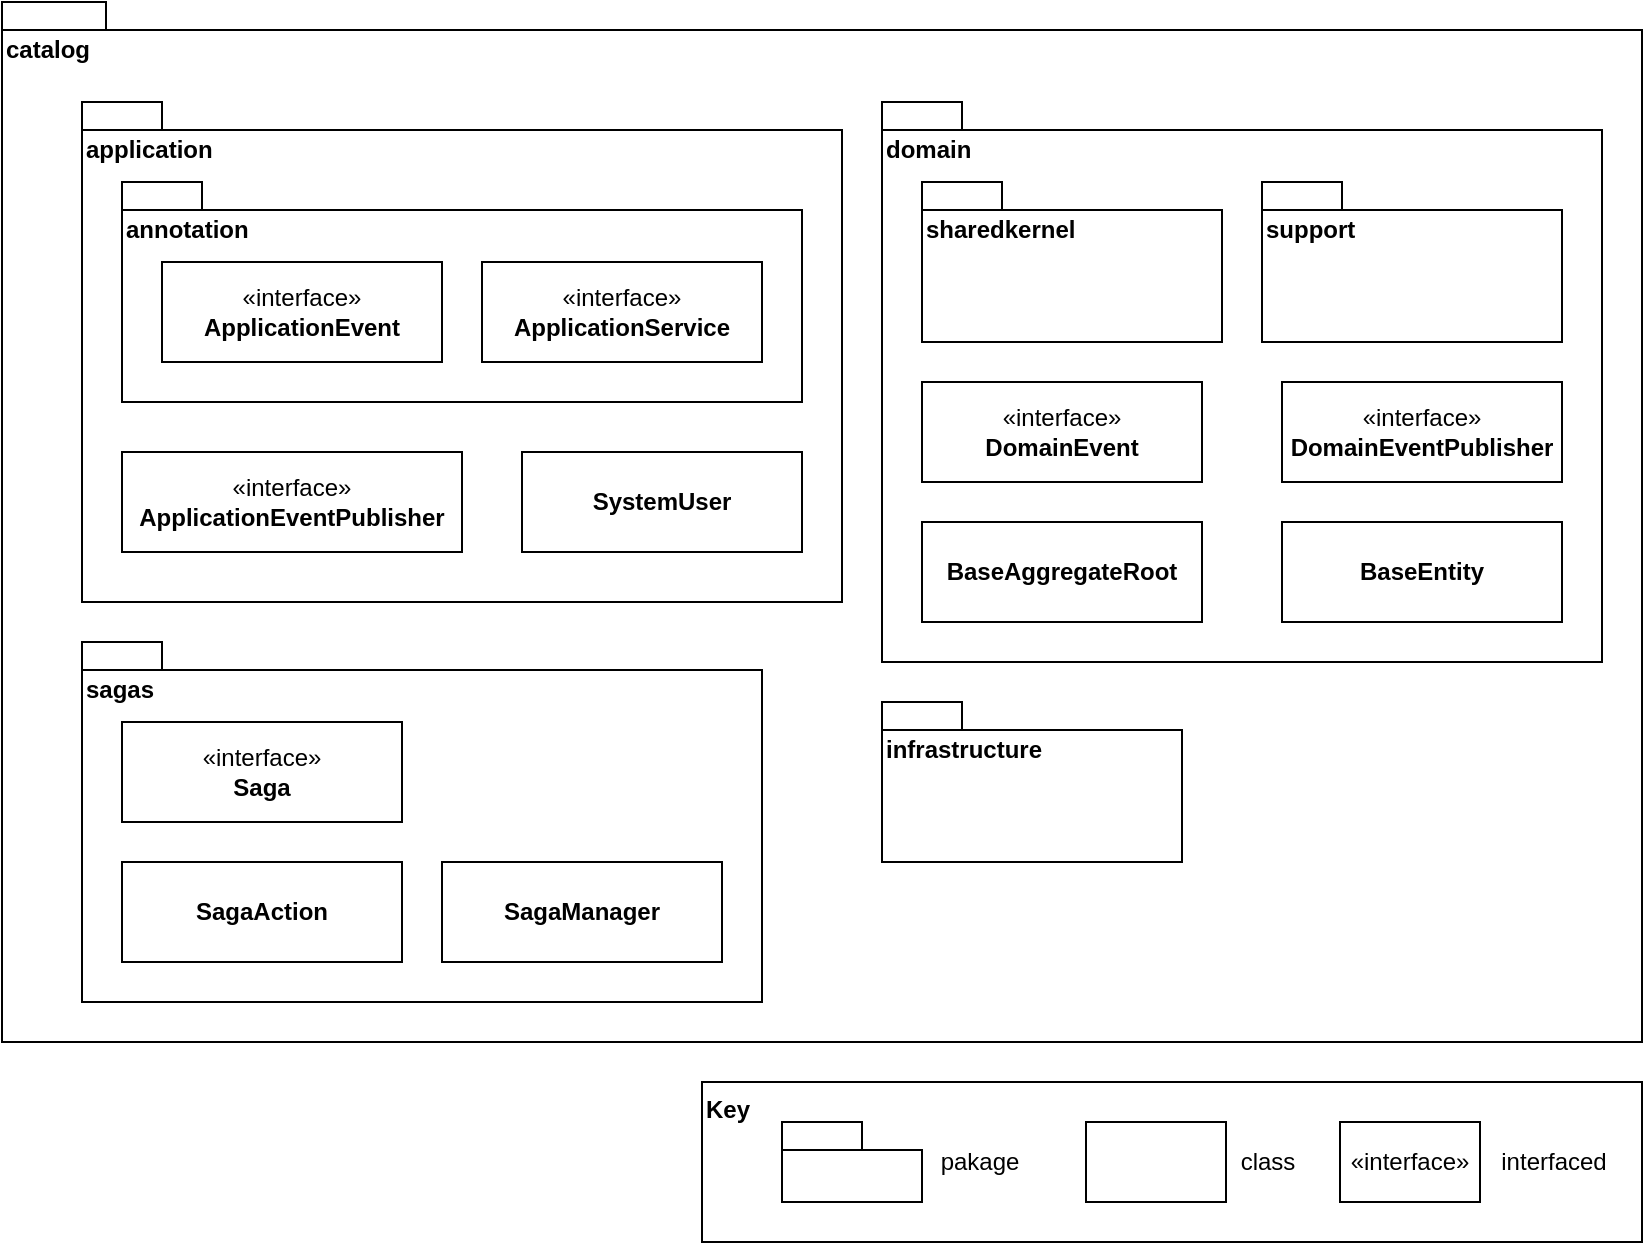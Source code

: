<mxfile version="21.5.0" type="github" pages="2">
  <diagram name="Q1" id="Gf5s2hJlNByI8KeHs30I">
    <mxGraphModel dx="1821" dy="1598" grid="1" gridSize="10" guides="1" tooltips="1" connect="1" arrows="1" fold="1" page="1" pageScale="1" pageWidth="827" pageHeight="1169" background="none" math="0" shadow="0">
      <root>
        <mxCell id="0" />
        <mxCell id="1" parent="0" />
        <mxCell id="T_zOg4GreK9VvVDKf6gY-1" value="catalog" style="shape=folder;fontStyle=1;spacingTop=10;tabWidth=40;tabHeight=14;tabPosition=left;html=1;whiteSpace=wrap;align=left;labelPosition=center;verticalLabelPosition=middle;verticalAlign=top;" parent="1" vertex="1">
          <mxGeometry x="7" y="40" width="820" height="520" as="geometry" />
        </mxCell>
        <mxCell id="T_zOg4GreK9VvVDKf6gY-9" value="" style="group" parent="1" vertex="1" connectable="0">
          <mxGeometry x="47" y="90" width="380" height="250" as="geometry" />
        </mxCell>
        <mxCell id="T_zOg4GreK9VvVDKf6gY-2" value="application" style="shape=folder;fontStyle=1;spacingTop=10;tabWidth=40;tabHeight=14;tabPosition=left;html=1;whiteSpace=wrap;align=left;verticalAlign=top;" parent="T_zOg4GreK9VvVDKf6gY-9" vertex="1">
          <mxGeometry width="380" height="250" as="geometry" />
        </mxCell>
        <mxCell id="T_zOg4GreK9VvVDKf6gY-3" value="annotation" style="shape=folder;fontStyle=1;spacingTop=10;tabWidth=40;tabHeight=14;tabPosition=left;html=1;whiteSpace=wrap;align=left;verticalAlign=top;" parent="T_zOg4GreK9VvVDKf6gY-9" vertex="1">
          <mxGeometry x="20" y="40" width="340" height="110" as="geometry" />
        </mxCell>
        <mxCell id="T_zOg4GreK9VvVDKf6gY-4" value="&lt;p style=&quot;margin:0px;margin-top:4px;text-align:center;&quot;&gt;&lt;br&gt;&lt;span style=&quot;-webkit-text-stroke: 0px rgba(0, 0, 0, 0);&quot;&gt;&lt;b class=&quot;fr-fix-d86f9b94&quot;&gt;SystemUser&lt;/b&gt;&lt;/span&gt;&lt;/p&gt;" style="verticalAlign=top;align=left;overflow=fill;fontSize=12;fontFamily=Helvetica;html=1;whiteSpace=wrap;" parent="T_zOg4GreK9VvVDKf6gY-9" vertex="1">
          <mxGeometry x="220" y="175" width="140" height="50" as="geometry" />
        </mxCell>
        <mxCell id="T_zOg4GreK9VvVDKf6gY-6" value="«interface»&lt;br&gt;&lt;b class=&quot;fr-fix-d86f9b94&quot;&gt;ApplicationEvent&lt;/b&gt;" style="html=1;whiteSpace=wrap;" parent="T_zOg4GreK9VvVDKf6gY-9" vertex="1">
          <mxGeometry x="40" y="80" width="140" height="50" as="geometry" />
        </mxCell>
        <mxCell id="T_zOg4GreK9VvVDKf6gY-7" value="«interface»&lt;br&gt;&lt;b class=&quot;fr-fix-d86f9b94&quot;&gt;ApplicationService&lt;/b&gt;" style="html=1;whiteSpace=wrap;" parent="T_zOg4GreK9VvVDKf6gY-9" vertex="1">
          <mxGeometry x="200" y="80" width="140" height="50" as="geometry" />
        </mxCell>
        <mxCell id="T_zOg4GreK9VvVDKf6gY-8" value="«interface»&lt;br&gt;&lt;b class=&quot;fr-fix-d86f9b94&quot;&gt;ApplicationEventPublisher&lt;/b&gt;" style="html=1;whiteSpace=wrap;" parent="T_zOg4GreK9VvVDKf6gY-9" vertex="1">
          <mxGeometry x="20" y="175" width="170" height="50" as="geometry" />
        </mxCell>
        <mxCell id="T_zOg4GreK9VvVDKf6gY-11" value="domain" style="shape=folder;fontStyle=1;spacingTop=10;tabWidth=40;tabHeight=14;tabPosition=left;html=1;whiteSpace=wrap;align=left;verticalAlign=top;" parent="1" vertex="1">
          <mxGeometry x="447" y="90" width="360" height="280" as="geometry" />
        </mxCell>
        <mxCell id="T_zOg4GreK9VvVDKf6gY-12" value="sharedkernel" style="shape=folder;fontStyle=1;spacingTop=10;tabWidth=40;tabHeight=14;tabPosition=left;html=1;whiteSpace=wrap;align=left;verticalAlign=top;" parent="1" vertex="1">
          <mxGeometry x="467" y="130" width="150" height="80" as="geometry" />
        </mxCell>
        <mxCell id="T_zOg4GreK9VvVDKf6gY-13" value="&lt;p style=&quot;margin:0px;margin-top:4px;text-align:center;&quot;&gt;&lt;br&gt;&lt;span style=&quot;-webkit-text-stroke: 0px rgba(0, 0, 0, 0);&quot;&gt;&lt;b class=&quot;fr-fix-d86f9b94&quot;&gt;BaseEntity&lt;/b&gt;&lt;/span&gt;&lt;/p&gt;" style="verticalAlign=top;align=left;overflow=fill;fontSize=12;fontFamily=Helvetica;html=1;whiteSpace=wrap;" parent="1" vertex="1">
          <mxGeometry x="647" y="300" width="140" height="50" as="geometry" />
        </mxCell>
        <mxCell id="T_zOg4GreK9VvVDKf6gY-16" value="«interface»&lt;br&gt;&lt;b class=&quot;fr-fix-d86f9b94&quot;&gt;DomainEvent&lt;/b&gt;" style="html=1;whiteSpace=wrap;" parent="1" vertex="1">
          <mxGeometry x="467" y="230" width="140" height="50" as="geometry" />
        </mxCell>
        <mxCell id="T_zOg4GreK9VvVDKf6gY-17" value="support" style="shape=folder;fontStyle=1;spacingTop=10;tabWidth=40;tabHeight=14;tabPosition=left;html=1;whiteSpace=wrap;align=left;verticalAlign=top;" parent="1" vertex="1">
          <mxGeometry x="637" y="130" width="150" height="80" as="geometry" />
        </mxCell>
        <mxCell id="T_zOg4GreK9VvVDKf6gY-18" value="«interface»&lt;br&gt;&lt;b class=&quot;fr-fix-d86f9b94&quot;&gt;DomainEventPublisher&lt;/b&gt;" style="html=1;whiteSpace=wrap;" parent="1" vertex="1">
          <mxGeometry x="647" y="230" width="140" height="50" as="geometry" />
        </mxCell>
        <mxCell id="T_zOg4GreK9VvVDKf6gY-19" value="&lt;p style=&quot;margin:0px;margin-top:4px;text-align:center;&quot;&gt;&lt;br&gt;&lt;span style=&quot;-webkit-text-stroke: 0px rgba(0, 0, 0, 0);&quot;&gt;&lt;b class=&quot;fr-fix-d86f9b94&quot;&gt;BaseAggregateRoot&lt;/b&gt;&lt;/span&gt;&lt;/p&gt;" style="verticalAlign=top;align=left;overflow=fill;fontSize=12;fontFamily=Helvetica;html=1;whiteSpace=wrap;" parent="1" vertex="1">
          <mxGeometry x="467" y="300" width="140" height="50" as="geometry" />
        </mxCell>
        <mxCell id="T_zOg4GreK9VvVDKf6gY-25" value="infrastructure" style="shape=folder;fontStyle=1;spacingTop=10;tabWidth=40;tabHeight=14;tabPosition=left;html=1;whiteSpace=wrap;align=left;verticalAlign=top;" parent="1" vertex="1">
          <mxGeometry x="447" y="390" width="150" height="80" as="geometry" />
        </mxCell>
        <mxCell id="T_zOg4GreK9VvVDKf6gY-26" value="" style="group" parent="1" vertex="1" connectable="0">
          <mxGeometry x="47" y="360" width="340" height="180" as="geometry" />
        </mxCell>
        <mxCell id="T_zOg4GreK9VvVDKf6gY-20" value="sagas" style="shape=folder;fontStyle=1;spacingTop=10;tabWidth=40;tabHeight=14;tabPosition=left;html=1;whiteSpace=wrap;align=left;verticalAlign=top;" parent="T_zOg4GreK9VvVDKf6gY-26" vertex="1">
          <mxGeometry width="340" height="180" as="geometry" />
        </mxCell>
        <mxCell id="T_zOg4GreK9VvVDKf6gY-21" value="«interface»&lt;br&gt;&lt;b class=&quot;fr-fix-d86f9b94&quot;&gt;Saga&lt;/b&gt;" style="html=1;whiteSpace=wrap;" parent="T_zOg4GreK9VvVDKf6gY-26" vertex="1">
          <mxGeometry x="20" y="40" width="140" height="50" as="geometry" />
        </mxCell>
        <mxCell id="T_zOg4GreK9VvVDKf6gY-22" value="&lt;p style=&quot;margin:0px;margin-top:4px;text-align:center;&quot;&gt;&lt;br&gt;&lt;span style=&quot;-webkit-text-stroke: 0px rgba(0, 0, 0, 0);&quot;&gt;&lt;b class=&quot;fr-fix-d86f9b94&quot;&gt;SagaAction&lt;/b&gt;&lt;/span&gt;&lt;/p&gt;" style="verticalAlign=top;align=left;overflow=fill;fontSize=12;fontFamily=Helvetica;html=1;whiteSpace=wrap;" parent="T_zOg4GreK9VvVDKf6gY-26" vertex="1">
          <mxGeometry x="20" y="110" width="140" height="50" as="geometry" />
        </mxCell>
        <mxCell id="T_zOg4GreK9VvVDKf6gY-24" value="&lt;p style=&quot;margin:0px;margin-top:4px;text-align:center;&quot;&gt;&lt;br&gt;&lt;span style=&quot;-webkit-text-stroke: 0px rgba(0, 0, 0, 0);&quot;&gt;&lt;b class=&quot;fr-fix-d86f9b94&quot;&gt;SagaManager&lt;/b&gt;&lt;/span&gt;&lt;/p&gt;" style="verticalAlign=top;align=left;overflow=fill;fontSize=12;fontFamily=Helvetica;html=1;whiteSpace=wrap;" parent="T_zOg4GreK9VvVDKf6gY-26" vertex="1">
          <mxGeometry x="180" y="110" width="140" height="50" as="geometry" />
        </mxCell>
        <mxCell id="pPhu2z7JUZHZd9RGnSrk-12" value="" style="group" parent="1" vertex="1" connectable="0">
          <mxGeometry x="357" y="580" width="470" height="80" as="geometry" />
        </mxCell>
        <mxCell id="pPhu2z7JUZHZd9RGnSrk-1" value="Key" style="html=1;whiteSpace=wrap;align=left;verticalAlign=top;fontStyle=1" parent="pPhu2z7JUZHZd9RGnSrk-12" vertex="1">
          <mxGeometry width="470" height="80" as="geometry" />
        </mxCell>
        <mxCell id="pPhu2z7JUZHZd9RGnSrk-2" value="" style="shape=folder;fontStyle=1;spacingTop=10;tabWidth=40;tabHeight=14;tabPosition=left;html=1;whiteSpace=wrap;" parent="pPhu2z7JUZHZd9RGnSrk-12" vertex="1">
          <mxGeometry x="40" y="20" width="70" height="40" as="geometry" />
        </mxCell>
        <mxCell id="pPhu2z7JUZHZd9RGnSrk-6" value="«interface»&lt;br&gt;" style="html=1;whiteSpace=wrap;" parent="pPhu2z7JUZHZd9RGnSrk-12" vertex="1">
          <mxGeometry x="319" y="20" width="70" height="40" as="geometry" />
        </mxCell>
        <mxCell id="pPhu2z7JUZHZd9RGnSrk-8" value="&lt;p style=&quot;margin:0px;margin-top:4px;text-align:center;&quot;&gt;&lt;br&gt;&lt;br&gt;&lt;/p&gt;" style="verticalAlign=top;align=left;overflow=fill;fontSize=12;fontFamily=Helvetica;html=1;whiteSpace=wrap;" parent="pPhu2z7JUZHZd9RGnSrk-12" vertex="1">
          <mxGeometry x="192" y="20" width="70" height="40" as="geometry" />
        </mxCell>
        <mxCell id="pPhu2z7JUZHZd9RGnSrk-9" value="pakage" style="text;html=1;strokeColor=none;fillColor=none;align=center;verticalAlign=middle;whiteSpace=wrap;rounded=0;" parent="pPhu2z7JUZHZd9RGnSrk-12" vertex="1">
          <mxGeometry x="109" y="25" width="60" height="30" as="geometry" />
        </mxCell>
        <mxCell id="pPhu2z7JUZHZd9RGnSrk-10" value="class" style="text;html=1;strokeColor=none;fillColor=none;align=center;verticalAlign=middle;whiteSpace=wrap;rounded=0;" parent="pPhu2z7JUZHZd9RGnSrk-12" vertex="1">
          <mxGeometry x="253" y="25" width="60" height="30" as="geometry" />
        </mxCell>
        <mxCell id="pPhu2z7JUZHZd9RGnSrk-11" value="interfaced" style="text;html=1;strokeColor=none;fillColor=none;align=center;verticalAlign=middle;whiteSpace=wrap;rounded=0;" parent="pPhu2z7JUZHZd9RGnSrk-12" vertex="1">
          <mxGeometry x="396" y="25" width="60" height="30" as="geometry" />
        </mxCell>
      </root>
    </mxGraphModel>
  </diagram>
  <diagram id="u-rTXtAzK_3MrVHv9lGp" name="Q3">
    <mxGraphModel dx="2375" dy="2527" grid="1" gridSize="10" guides="1" tooltips="1" connect="1" arrows="1" fold="1" page="1" pageScale="1" pageWidth="827" pageHeight="1169" math="0" shadow="0">
      <root>
        <mxCell id="0" />
        <mxCell id="1" parent="0" />
        <mxCell id="tfYPWTi0nwfzSkdZXVk5-1" value="&lt;p style=&quot;margin:0px;margin-top:4px;text-align:center;&quot;&gt;&lt;br&gt;&lt;span style=&quot;-webkit-text-stroke: 0px rgba(0, 0, 0, 0);&quot;&gt;&lt;b class=&quot;fr-fix-d86f9b94&quot;&gt;FixedSizeQueue&lt;/b&gt;&lt;/span&gt;&lt;/p&gt;" style="verticalAlign=top;align=left;overflow=fill;fontSize=12;fontFamily=Helvetica;html=1;whiteSpace=wrap;" parent="1" vertex="1">
          <mxGeometry x="-150" y="380" width="140" height="60" as="geometry" />
        </mxCell>
        <mxCell id="tfYPWTi0nwfzSkdZXVk5-2" value="&lt;p style=&quot;margin:0px;margin-top:4px;text-align:center;&quot;&gt;&lt;br&gt;&lt;span style=&quot;-webkit-text-stroke: 0px rgba(0, 0, 0, 0);&quot;&gt;&lt;b class=&quot;fr-fix-d86f9b94&quot;&gt;framework&lt;/b&gt;&lt;/span&gt;&lt;/p&gt;" style="verticalAlign=top;align=left;overflow=fill;fontSize=12;fontFamily=Helvetica;html=1;whiteSpace=wrap;" parent="1" vertex="1">
          <mxGeometry x="490" y="500" width="140" height="60" as="geometry" />
        </mxCell>
        <mxCell id="tfYPWTi0nwfzSkdZXVk5-3" value="&lt;p style=&quot;margin:0px;margin-top:4px;text-align:center;&quot;&gt;&lt;br&gt;&lt;span style=&quot;-webkit-text-stroke: 0px rgba(0, 0, 0, 0);&quot;&gt;&lt;b class=&quot;fr-fix-d86f9b94&quot;&gt;mediabuf&lt;/b&gt;&lt;/span&gt;&lt;/p&gt;" style="verticalAlign=top;align=left;overflow=fill;fontSize=12;fontFamily=Helvetica;html=1;whiteSpace=wrap;" parent="1" vertex="1">
          <mxGeometry x="-470" y="380" width="140" height="60" as="geometry" />
        </mxCell>
        <mxCell id="tfYPWTi0nwfzSkdZXVk5-4" value="&lt;p style=&quot;margin:0px;margin-top:4px;text-align:center;&quot;&gt;&lt;br&gt;&lt;span style=&quot;-webkit-text-stroke: 0px rgba(0, 0, 0, 0);&quot;&gt;&lt;b class=&quot;fr-fix-d86f9b94&quot;&gt;Resource&lt;/b&gt;&lt;/span&gt;&lt;/p&gt;" style="verticalAlign=top;align=left;overflow=fill;fontSize=12;fontFamily=Helvetica;html=1;whiteSpace=wrap;" parent="1" vertex="1">
          <mxGeometry x="650" y="500" width="140" height="60" as="geometry" />
        </mxCell>
        <mxCell id="tfYPWTi0nwfzSkdZXVk5-5" value="&lt;p style=&quot;margin:0px;margin-top:4px;text-align:center;&quot;&gt;&lt;br&gt;&lt;span style=&quot;-webkit-text-stroke: 0px rgba(0, 0, 0, 0);&quot;&gt;&lt;b class=&quot;fr-fix-d86f9b94&quot;&gt;AecKsBinder&lt;/b&gt;&lt;/span&gt;&lt;/p&gt;" style="verticalAlign=top;align=left;overflow=fill;fontSize=12;fontFamily=Helvetica;html=1;whiteSpace=wrap;" parent="1" vertex="1">
          <mxGeometry x="-630" y="380" width="140" height="60" as="geometry" />
        </mxCell>
        <mxCell id="tfYPWTi0nwfzSkdZXVk5-6" value="&lt;p style=&quot;margin:0px;margin-top:4px;text-align:center;&quot;&gt;&lt;br&gt;&lt;span style=&quot;-webkit-text-stroke: 0px rgba(0, 0, 0, 0);&quot;&gt;&lt;b class=&quot;fr-fix-d86f9b94&quot;&gt;Camera&lt;/b&gt;&lt;/span&gt;&lt;/p&gt;" style="verticalAlign=top;align=left;overflow=fill;fontSize=12;fontFamily=Helvetica;html=1;whiteSpace=wrap;" parent="1" vertex="1">
          <mxGeometry x="330" y="500" width="140" height="60" as="geometry" />
        </mxCell>
        <mxCell id="tfYPWTi0nwfzSkdZXVk5-7" value="&lt;p style=&quot;margin:0px;margin-top:4px;text-align:center;&quot;&gt;&lt;br&gt;&lt;span style=&quot;-webkit-text-stroke: 0px rgba(0, 0, 0, 0);&quot;&gt;&lt;b class=&quot;fr-fix-d86f9b94&quot;&gt;DisplayImage&lt;/b&gt;&lt;/span&gt;&lt;/p&gt;" style="verticalAlign=top;align=left;overflow=fill;fontSize=12;fontFamily=Helvetica;html=1;whiteSpace=wrap;" parent="1" vertex="1">
          <mxGeometry x="170" y="500" width="140" height="60" as="geometry" />
        </mxCell>
        <mxCell id="tfYPWTi0nwfzSkdZXVk5-8" value="&lt;p style=&quot;margin:0px;margin-top:4px;text-align:center;&quot;&gt;&lt;br&gt;&lt;span style=&quot;-webkit-text-stroke: 0px rgba(0, 0, 0, 0);&quot;&gt;&lt;b class=&quot;fr-fix-d86f9b94&quot;&gt;LgVideoChatDemo&lt;/b&gt;&lt;/span&gt;&lt;/p&gt;" style="verticalAlign=top;align=left;overflow=fill;fontSize=12;fontFamily=Helvetica;html=1;whiteSpace=wrap;" parent="1" vertex="1">
          <mxGeometry x="120" y="-120" width="140" height="60" as="geometry" />
        </mxCell>
        <mxCell id="tfYPWTi0nwfzSkdZXVk5-9" value="&lt;p style=&quot;margin:0px;margin-top:4px;text-align:center;&quot;&gt;&lt;br&gt;&lt;span style=&quot;-webkit-text-stroke: 0px rgba(0, 0, 0, 0);&quot;&gt;&lt;b class=&quot;fr-fix-d86f9b94&quot;&gt;litevad&lt;/b&gt;&lt;/span&gt;&lt;/p&gt;" style="verticalAlign=top;align=left;overflow=fill;fontSize=12;fontFamily=Helvetica;html=1;whiteSpace=wrap;" parent="1" vertex="1">
          <mxGeometry x="-150" y="500" width="140" height="60" as="geometry" />
        </mxCell>
        <mxCell id="tfYPWTi0nwfzSkdZXVk5-10" value="&lt;p style=&quot;margin:0px;margin-top:4px;text-align:center;&quot;&gt;&lt;br&gt;&lt;span style=&quot;-webkit-text-stroke: 0px rgba(0, 0, 0, 0);&quot;&gt;&lt;b class=&quot;fr-fix-d86f9b94&quot;&gt;TcpSendRecv&lt;/b&gt;&lt;/span&gt;&lt;/p&gt;" style="verticalAlign=top;align=left;overflow=fill;fontSize=12;fontFamily=Helvetica;html=1;whiteSpace=wrap;" parent="1" vertex="1">
          <mxGeometry x="10" y="500" width="140" height="60" as="geometry" />
        </mxCell>
        <mxCell id="tfYPWTi0nwfzSkdZXVk5-11" value="&lt;p style=&quot;margin:0px;margin-top:4px;text-align:center;&quot;&gt;&lt;br&gt;&lt;span style=&quot;-webkit-text-stroke: 0px rgba(0, 0, 0, 0);&quot;&gt;&lt;b class=&quot;fr-fix-d86f9b94&quot;&gt;VideoClient&lt;/b&gt;&lt;/span&gt;&lt;/p&gt;" style="verticalAlign=top;align=left;overflow=fill;fontSize=12;fontFamily=Helvetica;html=1;whiteSpace=wrap;" parent="1" vertex="1">
          <mxGeometry x="-20" y="50" width="140" height="60" as="geometry" />
        </mxCell>
        <mxCell id="tfYPWTi0nwfzSkdZXVk5-12" value="&lt;p style=&quot;margin:0px;margin-top:4px;text-align:center;&quot;&gt;&lt;br&gt;&lt;span style=&quot;-webkit-text-stroke: 0px rgba(0, 0, 0, 0);&quot;&gt;&lt;b class=&quot;fr-fix-d86f9b94&quot;&gt;VideoServer&lt;/b&gt;&lt;/span&gt;&lt;/p&gt;" style="verticalAlign=top;align=left;overflow=fill;fontSize=12;fontFamily=Helvetica;html=1;whiteSpace=wrap;" parent="1" vertex="1">
          <mxGeometry x="260" y="50" width="140" height="60" as="geometry" />
        </mxCell>
        <mxCell id="tfYPWTi0nwfzSkdZXVk5-13" value="&lt;p style=&quot;margin:0px;margin-top:4px;text-align:center;&quot;&gt;&lt;br&gt;&lt;span style=&quot;-webkit-text-stroke: 0px rgba(0, 0, 0, 0);&quot;&gt;&lt;b class=&quot;fr-fix-d86f9b94&quot;&gt;VoipNetwork&lt;/b&gt;&lt;/span&gt;&lt;/p&gt;" style="verticalAlign=top;align=left;overflow=fill;fontSize=12;fontFamily=Helvetica;html=1;whiteSpace=wrap;" parent="1" vertex="1">
          <mxGeometry x="-150" y="260" width="140" height="60" as="geometry" />
        </mxCell>
        <mxCell id="tfYPWTi0nwfzSkdZXVk5-14" value="&lt;p style=&quot;margin:0px;margin-top:4px;text-align:center;&quot;&gt;&lt;br&gt;&lt;span style=&quot;-webkit-text-stroke: 0px rgba(0, 0, 0, 0);&quot;&gt;&lt;b class=&quot;fr-fix-d86f9b94&quot;&gt;VoipVoice&lt;/b&gt;&lt;/span&gt;&lt;/p&gt;" style="verticalAlign=top;align=left;overflow=fill;fontSize=12;fontFamily=Helvetica;html=1;whiteSpace=wrap;" parent="1" vertex="1">
          <mxGeometry x="-290" y="150" width="140" height="60" as="geometry" />
        </mxCell>
        <mxCell id="tfYPWTi0nwfzSkdZXVk5-15" value="&lt;p style=&quot;margin:0px;margin-top:4px;text-align:center;&quot;&gt;&lt;br&gt;&lt;span style=&quot;-webkit-text-stroke: 0px rgba(0, 0, 0, 0);&quot;&gt;&lt;b class=&quot;fr-fix-d86f9b94&quot;&gt;WaveWriter&lt;/b&gt;&lt;/span&gt;&lt;/p&gt;" style="verticalAlign=top;align=left;overflow=fill;fontSize=12;fontFamily=Helvetica;html=1;whiteSpace=wrap;" parent="1" vertex="1">
          <mxGeometry x="-310" y="380" width="140" height="60" as="geometry" />
        </mxCell>
        <mxCell id="tfYPWTi0nwfzSkdZXVk5-16" value="Use" style="endArrow=open;endSize=12;dashed=1;html=1;rounded=0;jumpStyle=arc;jumpSize=13;shadow=0;bendable=1;strokeWidth=1;edgeStyle=orthogonalEdgeStyle;" parent="1" source="tfYPWTi0nwfzSkdZXVk5-11" target="tfYPWTi0nwfzSkdZXVk5-10" edge="1">
          <mxGeometry width="160" relative="1" as="geometry">
            <mxPoint x="70" y="370" as="sourcePoint" />
            <mxPoint x="230" y="370" as="targetPoint" />
            <Array as="points">
              <mxPoint x="50" y="400" />
              <mxPoint x="50" y="400" />
            </Array>
          </mxGeometry>
        </mxCell>
        <mxCell id="2nvdQKEdai7sQ12tA3LI-2" value="Use" style="endArrow=open;endSize=12;dashed=1;html=1;rounded=0;jumpStyle=arc;jumpSize=13;shadow=0;bendable=1;strokeWidth=1;exitX=1;exitY=0.5;exitDx=0;exitDy=0;edgeStyle=orthogonalEdgeStyle;" edge="1" parent="1" source="tfYPWTi0nwfzSkdZXVk5-8" target="tfYPWTi0nwfzSkdZXVk5-2">
          <mxGeometry width="160" relative="1" as="geometry">
            <mxPoint x="370" y="-10" as="sourcePoint" />
            <mxPoint x="530" y="-10" as="targetPoint" />
          </mxGeometry>
        </mxCell>
        <mxCell id="2nvdQKEdai7sQ12tA3LI-4" value="Use" style="endArrow=open;endSize=12;dashed=1;html=1;rounded=0;jumpStyle=arc;jumpSize=13;shadow=0;bendable=1;strokeWidth=1;edgeStyle=orthogonalEdgeStyle;" edge="1" parent="1" source="tfYPWTi0nwfzSkdZXVk5-8" target="tfYPWTi0nwfzSkdZXVk5-14">
          <mxGeometry width="160" relative="1" as="geometry">
            <mxPoint x="471.077" y="-100" as="sourcePoint" />
            <mxPoint x="688.923" y="490.0" as="targetPoint" />
          </mxGeometry>
        </mxCell>
        <mxCell id="2nvdQKEdai7sQ12tA3LI-5" value="Use" style="endArrow=open;endSize=12;dashed=1;html=1;rounded=0;jumpStyle=arc;jumpSize=13;shadow=0;bendable=1;strokeWidth=1;edgeStyle=orthogonalEdgeStyle;exitX=0.846;exitY=1.047;exitDx=0;exitDy=0;exitPerimeter=0;" edge="1" parent="1" source="tfYPWTi0nwfzSkdZXVk5-8" target="tfYPWTi0nwfzSkdZXVk5-12">
          <mxGeometry width="160" relative="1" as="geometry">
            <mxPoint x="417" y="-40" as="sourcePoint" />
            <mxPoint x="577" y="-40" as="targetPoint" />
            <Array as="points">
              <mxPoint x="238" y="10" />
              <mxPoint x="330" y="10" />
            </Array>
          </mxGeometry>
        </mxCell>
        <mxCell id="2nvdQKEdai7sQ12tA3LI-6" value="Use" style="endArrow=open;endSize=12;dashed=1;html=1;rounded=0;jumpStyle=arc;jumpSize=13;shadow=0;bendable=1;strokeWidth=1;exitX=1;exitY=0.75;exitDx=0;exitDy=0;entryX=0.75;entryY=0;entryDx=0;entryDy=0;edgeStyle=orthogonalEdgeStyle;" edge="1" parent="1" source="tfYPWTi0nwfzSkdZXVk5-8" target="tfYPWTi0nwfzSkdZXVk5-6">
          <mxGeometry width="160" relative="1" as="geometry">
            <mxPoint x="240" y="-170" as="sourcePoint" />
            <mxPoint x="400" y="-170" as="targetPoint" />
          </mxGeometry>
        </mxCell>
        <mxCell id="2nvdQKEdai7sQ12tA3LI-7" value="Use" style="endArrow=open;endSize=12;dashed=1;html=1;rounded=0;jumpStyle=arc;jumpSize=13;shadow=0;bendable=1;strokeWidth=1;edgeStyle=orthogonalEdgeStyle;exitX=0.698;exitY=1.008;exitDx=0;exitDy=0;exitPerimeter=0;" edge="1" parent="1" source="tfYPWTi0nwfzSkdZXVk5-8" target="tfYPWTi0nwfzSkdZXVk5-7">
          <mxGeometry width="160" relative="1" as="geometry">
            <mxPoint x="390" y="-70" as="sourcePoint" />
            <mxPoint x="550" y="-70" as="targetPoint" />
            <Array as="points">
              <mxPoint x="218" y="220" />
              <mxPoint x="240" y="220" />
            </Array>
          </mxGeometry>
        </mxCell>
        <mxCell id="2nvdQKEdai7sQ12tA3LI-8" value="Use" style="endArrow=open;endSize=12;dashed=1;html=1;rounded=0;jumpStyle=arc;jumpSize=13;shadow=0;bendable=1;strokeWidth=1;edgeStyle=orthogonalEdgeStyle;exitX=0.161;exitY=1.098;exitDx=0;exitDy=0;exitPerimeter=0;entryX=0.5;entryY=0;entryDx=0;entryDy=0;" edge="1" parent="1" source="tfYPWTi0nwfzSkdZXVk5-8" target="tfYPWTi0nwfzSkdZXVk5-11">
          <mxGeometry width="160" relative="1" as="geometry">
            <mxPoint x="370" y="-70" as="sourcePoint" />
            <mxPoint x="530" y="-70" as="targetPoint" />
            <Array as="points">
              <mxPoint x="143" y="10" />
              <mxPoint x="50" y="10" />
            </Array>
          </mxGeometry>
        </mxCell>
        <mxCell id="2nvdQKEdai7sQ12tA3LI-9" value="Use" style="endArrow=open;endSize=12;dashed=1;html=1;rounded=0;jumpStyle=arc;jumpSize=13;shadow=0;bendable=1;strokeWidth=1;edgeStyle=orthogonalEdgeStyle;" edge="1" parent="1" source="tfYPWTi0nwfzSkdZXVk5-8" target="tfYPWTi0nwfzSkdZXVk5-9">
          <mxGeometry width="160" relative="1" as="geometry">
            <mxPoint x="350" y="-70" as="sourcePoint" />
            <mxPoint x="510" y="-70" as="targetPoint" />
            <Array as="points">
              <mxPoint x="170" y="470" />
              <mxPoint x="-80" y="470" />
            </Array>
          </mxGeometry>
        </mxCell>
        <mxCell id="2nvdQKEdai7sQ12tA3LI-10" value="Use" style="endArrow=open;endSize=12;dashed=1;html=1;rounded=0;jumpStyle=arc;jumpSize=13;shadow=0;bendable=1;strokeWidth=1;edgeStyle=orthogonalEdgeStyle;entryX=0.75;entryY=0;entryDx=0;entryDy=0;" edge="1" parent="1" source="tfYPWTi0nwfzSkdZXVk5-11" target="tfYPWTi0nwfzSkdZXVk5-14">
          <mxGeometry width="160" relative="1" as="geometry">
            <mxPoint x="-380" y="520" as="sourcePoint" />
            <mxPoint x="-220" y="520" as="targetPoint" />
          </mxGeometry>
        </mxCell>
        <mxCell id="2nvdQKEdai7sQ12tA3LI-11" value="Use" style="endArrow=open;endSize=12;dashed=1;html=1;rounded=0;exitX=0.25;exitY=0;exitDx=0;exitDy=0;jumpStyle=arc;jumpSize=13;shadow=0;bendable=1;strokeWidth=1;edgeStyle=orthogonalEdgeStyle;entryX=0;entryY=1;entryDx=0;entryDy=0;elbow=vertical;fontColor=#FF0000;strokeColor=#FF0000;" edge="1" parent="1" source="tfYPWTi0nwfzSkdZXVk5-11" target="tfYPWTi0nwfzSkdZXVk5-8">
          <mxGeometry width="160" relative="1" as="geometry">
            <mxPoint x="380" y="-40" as="sourcePoint" />
            <mxPoint x="540" y="-40" as="targetPoint" />
            <Array as="points">
              <mxPoint x="15" y="-20" />
              <mxPoint x="120" y="-20" />
            </Array>
          </mxGeometry>
        </mxCell>
        <mxCell id="2nvdQKEdai7sQ12tA3LI-12" value="Use" style="endArrow=open;endSize=12;dashed=1;html=1;rounded=0;jumpStyle=arc;jumpSize=13;shadow=0;bendable=1;strokeWidth=1;edgeStyle=orthogonalEdgeStyle;entryX=0.25;entryY=0;entryDx=0;entryDy=0;exitX=0.75;exitY=1;exitDx=0;exitDy=0;" edge="1" parent="1" source="tfYPWTi0nwfzSkdZXVk5-11" target="tfYPWTi0nwfzSkdZXVk5-6">
          <mxGeometry width="160" relative="1" as="geometry">
            <mxPoint x="-40" y="365" as="sourcePoint" />
            <mxPoint x="120" y="365" as="targetPoint" />
          </mxGeometry>
        </mxCell>
        <mxCell id="2nvdQKEdai7sQ12tA3LI-13" value="Use" style="endArrow=open;endSize=12;dashed=1;html=1;rounded=0;jumpStyle=arc;jumpSize=13;shadow=0;bendable=1;strokeWidth=1;edgeStyle=orthogonalEdgeStyle;" edge="1" parent="1" source="tfYPWTi0nwfzSkdZXVk5-11" target="tfYPWTi0nwfzSkdZXVk5-7">
          <mxGeometry width="160" relative="1" as="geometry">
            <mxPoint x="290" y="510" as="sourcePoint" />
            <mxPoint x="450" y="510" as="targetPoint" />
            <Array as="points">
              <mxPoint x="200" y="80" />
            </Array>
          </mxGeometry>
        </mxCell>
        <mxCell id="2nvdQKEdai7sQ12tA3LI-14" value="Use" style="endArrow=open;endSize=12;dashed=1;html=1;rounded=0;jumpStyle=arc;jumpSize=13;shadow=0;bendable=1;strokeWidth=1;edgeStyle=orthogonalEdgeStyle;exitX=0.126;exitY=0.991;exitDx=0;exitDy=0;exitPerimeter=0;entryX=1;entryY=0;entryDx=0;entryDy=0;" edge="1" parent="1" source="tfYPWTi0nwfzSkdZXVk5-12" target="tfYPWTi0nwfzSkdZXVk5-14">
          <mxGeometry width="160" relative="1" as="geometry">
            <mxPoint x="380" y="70" as="sourcePoint" />
            <mxPoint x="540" y="70" as="targetPoint" />
          </mxGeometry>
        </mxCell>
        <mxCell id="2nvdQKEdai7sQ12tA3LI-15" value="Use" style="endArrow=open;endSize=12;dashed=1;html=1;rounded=0;exitX=0.75;exitY=0;exitDx=0;exitDy=0;jumpStyle=arc;jumpSize=13;shadow=0;bendable=1;strokeWidth=1;edgeStyle=orthogonalEdgeStyle;entryX=1;entryY=1;entryDx=0;entryDy=0;fontColor=#FF0000;strokeColor=#FF0000;" edge="1" parent="1" source="tfYPWTi0nwfzSkdZXVk5-12" target="tfYPWTi0nwfzSkdZXVk5-8">
          <mxGeometry width="160" relative="1" as="geometry">
            <mxPoint x="400" y="30" as="sourcePoint" />
            <mxPoint x="560" y="30" as="targetPoint" />
            <Array as="points">
              <mxPoint x="365" y="-20" />
              <mxPoint x="260" y="-20" />
            </Array>
          </mxGeometry>
        </mxCell>
        <mxCell id="2nvdQKEdai7sQ12tA3LI-16" value="Use" style="endArrow=open;endSize=12;dashed=1;html=1;rounded=0;jumpStyle=arc;jumpSize=13;shadow=0;bendable=1;strokeWidth=1;edgeStyle=orthogonalEdgeStyle;exitX=0.318;exitY=1.029;exitDx=0;exitDy=0;exitPerimeter=0;" edge="1" parent="1" source="tfYPWTi0nwfzSkdZXVk5-12" target="tfYPWTi0nwfzSkdZXVk5-10">
          <mxGeometry width="160" relative="1" as="geometry">
            <mxPoint x="417" y="40" as="sourcePoint" />
            <mxPoint x="577" y="40" as="targetPoint" />
            <Array as="points">
              <mxPoint x="305" y="370" />
              <mxPoint x="110" y="370" />
            </Array>
          </mxGeometry>
        </mxCell>
        <mxCell id="2nvdQKEdai7sQ12tA3LI-17" value="Use" style="endArrow=open;endSize=12;dashed=1;html=1;rounded=0;jumpStyle=arc;jumpSize=13;shadow=0;bendable=1;strokeWidth=1;exitX=0.5;exitY=1;exitDx=0;exitDy=0;edgeStyle=orthogonalEdgeStyle;entryX=0.692;entryY=-0.02;entryDx=0;entryDy=0;entryPerimeter=0;" edge="1" parent="1" source="tfYPWTi0nwfzSkdZXVk5-12" target="tfYPWTi0nwfzSkdZXVk5-7">
          <mxGeometry width="160" relative="1" as="geometry">
            <mxPoint x="400" y="40" as="sourcePoint" />
            <mxPoint x="560" y="40" as="targetPoint" />
            <Array as="points">
              <mxPoint x="330" y="400" />
              <mxPoint x="267" y="400" />
            </Array>
          </mxGeometry>
        </mxCell>
        <mxCell id="2nvdQKEdai7sQ12tA3LI-18" value="Use" style="endArrow=open;endSize=12;dashed=1;html=1;rounded=0;jumpStyle=arc;jumpSize=13;shadow=0;bendable=1;strokeWidth=1;exitX=1;exitY=1;exitDx=0;exitDy=0;entryX=0.5;entryY=0;entryDx=0;entryDy=0;edgeStyle=orthogonalEdgeStyle;" edge="1" parent="1" source="tfYPWTi0nwfzSkdZXVk5-12" target="tfYPWTi0nwfzSkdZXVk5-6">
          <mxGeometry width="160" relative="1" as="geometry">
            <mxPoint x="407" y="-30" as="sourcePoint" />
            <mxPoint x="567" y="-30" as="targetPoint" />
          </mxGeometry>
        </mxCell>
        <mxCell id="2nvdQKEdai7sQ12tA3LI-19" value="Use" style="endArrow=open;endSize=12;dashed=1;html=1;rounded=0;jumpStyle=arc;jumpSize=13;shadow=0;bendable=1;strokeWidth=1;" edge="1" parent="1" source="tfYPWTi0nwfzSkdZXVk5-13" target="tfYPWTi0nwfzSkdZXVk5-1">
          <mxGeometry width="160" relative="1" as="geometry">
            <mxPoint x="450" y="20" as="sourcePoint" />
            <mxPoint x="610" y="20" as="targetPoint" />
          </mxGeometry>
        </mxCell>
        <mxCell id="2nvdQKEdai7sQ12tA3LI-20" value="Use" style="endArrow=open;endSize=12;dashed=1;html=1;rounded=0;jumpStyle=arc;jumpSize=13;shadow=0;bendable=1;strokeWidth=1;edgeStyle=orthogonalEdgeStyle;" edge="1" parent="1" source="tfYPWTi0nwfzSkdZXVk5-14" target="tfYPWTi0nwfzSkdZXVk5-13">
          <mxGeometry width="160" relative="1" as="geometry">
            <mxPoint x="-290" y="-120" as="sourcePoint" />
            <mxPoint x="-130" y="-120" as="targetPoint" />
            <Array as="points">
              <mxPoint x="-150" y="235" />
              <mxPoint x="-80" y="235" />
            </Array>
          </mxGeometry>
        </mxCell>
        <mxCell id="2nvdQKEdai7sQ12tA3LI-21" value="Use" style="endArrow=open;endSize=12;dashed=1;html=1;rounded=0;exitX=0.25;exitY=0;exitDx=0;exitDy=0;jumpStyle=arc;jumpSize=13;shadow=0;bendable=1;strokeWidth=1;entryX=0;entryY=0.25;entryDx=0;entryDy=0;edgeStyle=orthogonalEdgeStyle;fontColor=#FF0000;strokeColor=#FF0000;" edge="1" parent="1" source="tfYPWTi0nwfzSkdZXVk5-14" target="tfYPWTi0nwfzSkdZXVk5-8">
          <mxGeometry width="160" relative="1" as="geometry">
            <mxPoint x="430" y="-30" as="sourcePoint" />
            <mxPoint x="590" y="-30" as="targetPoint" />
          </mxGeometry>
        </mxCell>
        <mxCell id="2nvdQKEdai7sQ12tA3LI-22" value="Use" style="endArrow=open;endSize=12;dashed=1;html=1;rounded=0;jumpStyle=arc;jumpSize=13;shadow=0;bendable=1;strokeWidth=1;edgeStyle=orthogonalEdgeStyle;exitX=0.25;exitY=1;exitDx=0;exitDy=0;" edge="1" parent="1" source="tfYPWTi0nwfzSkdZXVk5-14" target="tfYPWTi0nwfzSkdZXVk5-3">
          <mxGeometry width="160" relative="1" as="geometry">
            <mxPoint x="427" y="-60.5" as="sourcePoint" />
            <mxPoint x="587" y="-60.5" as="targetPoint" />
          </mxGeometry>
        </mxCell>
        <mxCell id="2nvdQKEdai7sQ12tA3LI-23" value="Use" style="endArrow=open;endSize=12;dashed=1;html=1;rounded=0;jumpStyle=arc;jumpSize=13;shadow=0;bendable=1;strokeWidth=1;edgeStyle=orthogonalEdgeStyle;exitX=0;exitY=1;exitDx=0;exitDy=0;" edge="1" parent="1" source="tfYPWTi0nwfzSkdZXVk5-14" target="tfYPWTi0nwfzSkdZXVk5-5">
          <mxGeometry width="160" relative="1" as="geometry">
            <mxPoint x="427" y="50" as="sourcePoint" />
            <mxPoint x="587" y="50" as="targetPoint" />
            <Array as="points">
              <mxPoint x="-290" y="260" />
              <mxPoint x="-560" y="260" />
            </Array>
          </mxGeometry>
        </mxCell>
        <mxCell id="2nvdQKEdai7sQ12tA3LI-24" value="Use" style="endArrow=open;endSize=12;dashed=1;html=1;rounded=0;jumpStyle=arc;jumpSize=13;shadow=0;bendable=1;strokeWidth=1;edgeStyle=orthogonalEdgeStyle;entryX=0.648;entryY=-0.003;entryDx=0;entryDy=0;entryPerimeter=0;" edge="1" parent="1" source="tfYPWTi0nwfzSkdZXVk5-14" target="tfYPWTi0nwfzSkdZXVk5-15">
          <mxGeometry width="160" relative="1" as="geometry">
            <mxPoint x="427" y="-30" as="sourcePoint" />
            <mxPoint x="587" y="-30" as="targetPoint" />
          </mxGeometry>
        </mxCell>
        <mxCell id="2nvdQKEdai7sQ12tA3LI-25" value="Use" style="endArrow=open;endSize=12;dashed=1;html=1;rounded=0;jumpStyle=arc;jumpSize=13;shadow=0;bendable=1;strokeWidth=1;edgeStyle=orthogonalEdgeStyle;" edge="1" parent="1" source="tfYPWTi0nwfzSkdZXVk5-14" target="tfYPWTi0nwfzSkdZXVk5-1">
          <mxGeometry width="160" relative="1" as="geometry">
            <mxPoint x="-390" y="-40" as="sourcePoint" />
            <mxPoint x="-230" y="-40" as="targetPoint" />
            <Array as="points">
              <mxPoint x="-170" y="350" />
              <mxPoint x="-110" y="350" />
            </Array>
          </mxGeometry>
        </mxCell>
        <mxCell id="2nvdQKEdai7sQ12tA3LI-26" value="Use" style="endArrow=open;endSize=12;dashed=1;html=1;rounded=0;jumpStyle=arc;jumpSize=13;shadow=0;bendable=1;strokeWidth=1;exitX=1;exitY=0.75;exitDx=0;exitDy=0;edgeStyle=orthogonalEdgeStyle;" edge="1" parent="1" source="tfYPWTi0nwfzSkdZXVk5-14" target="tfYPWTi0nwfzSkdZXVk5-9">
          <mxGeometry width="160" relative="1" as="geometry">
            <mxPoint x="-250" y="-80" as="sourcePoint" />
            <mxPoint x="-90" y="-80" as="targetPoint" />
            <Array as="points">
              <mxPoint x="10" y="195" />
              <mxPoint x="10" y="460" />
              <mxPoint x="-100" y="460" />
            </Array>
          </mxGeometry>
        </mxCell>
        <mxCell id="2nvdQKEdai7sQ12tA3LI-27" value="Use" style="endArrow=open;endSize=12;dashed=1;html=1;rounded=0;jumpStyle=arc;jumpSize=13;shadow=0;bendable=1;strokeWidth=1;exitX=1;exitY=0.25;exitDx=0;exitDy=0;edgeStyle=orthogonalEdgeStyle;" edge="1" parent="1" source="tfYPWTi0nwfzSkdZXVk5-8" target="tfYPWTi0nwfzSkdZXVk5-4">
          <mxGeometry width="160" relative="1" as="geometry">
            <mxPoint x="500" y="-20" as="sourcePoint" />
            <mxPoint x="660" y="-20" as="targetPoint" />
            <mxPoint as="offset" />
          </mxGeometry>
        </mxCell>
        <mxCell id="BvAjJEP6U3A8L9Kx_TaD-2" value="Key" style="html=1;whiteSpace=wrap;align=left;verticalAlign=top;fontStyle=1" vertex="1" parent="1">
          <mxGeometry x="270" y="600" width="520" height="80" as="geometry" />
        </mxCell>
        <mxCell id="BvAjJEP6U3A8L9Kx_TaD-5" value="&lt;p style=&quot;margin:0px;margin-top:4px;text-align:center;&quot;&gt;&lt;br&gt;&lt;br&gt;&lt;/p&gt;" style="verticalAlign=top;align=left;overflow=fill;fontSize=12;fontFamily=Helvetica;html=1;whiteSpace=wrap;" vertex="1" parent="1">
          <mxGeometry x="309" y="620" width="70" height="40" as="geometry" />
        </mxCell>
        <mxCell id="BvAjJEP6U3A8L9Kx_TaD-7" value="class" style="text;html=1;strokeColor=none;fillColor=none;align=center;verticalAlign=middle;whiteSpace=wrap;rounded=0;" vertex="1" parent="1">
          <mxGeometry x="370" y="625" width="60" height="30" as="geometry" />
        </mxCell>
        <mxCell id="BvAjJEP6U3A8L9Kx_TaD-9" value="Use" style="endArrow=open;endSize=12;dashed=1;html=1;rounded=0;jumpStyle=arc;jumpSize=13;shadow=0;bendable=1;strokeWidth=1;" edge="1" parent="1">
          <mxGeometry width="160" relative="1" as="geometry">
            <mxPoint x="431" y="639.5" as="sourcePoint" />
            <mxPoint x="511" y="639.5" as="targetPoint" />
          </mxGeometry>
        </mxCell>
        <mxCell id="BvAjJEP6U3A8L9Kx_TaD-10" value="dependency" style="text;html=1;strokeColor=none;fillColor=none;align=center;verticalAlign=middle;whiteSpace=wrap;rounded=0;" vertex="1" parent="1">
          <mxGeometry x="522" y="625" width="60" height="30" as="geometry" />
        </mxCell>
        <mxCell id="BvAjJEP6U3A8L9Kx_TaD-17" value="Use" style="endArrow=open;endSize=12;dashed=1;html=1;rounded=0;jumpStyle=arc;jumpSize=13;shadow=0;bendable=1;strokeWidth=1;strokeColor=#FF0000;fontColor=#FF0000;" edge="1" parent="1">
          <mxGeometry width="160" relative="1" as="geometry">
            <mxPoint x="607" y="639.5" as="sourcePoint" />
            <mxPoint x="687" y="639.5" as="targetPoint" />
            <mxPoint as="offset" />
          </mxGeometry>
        </mxCell>
        <mxCell id="BvAjJEP6U3A8L9Kx_TaD-18" value="cyclic&lt;br&gt;dependency" style="text;html=1;strokeColor=none;fillColor=none;align=center;verticalAlign=middle;whiteSpace=wrap;rounded=0;" vertex="1" parent="1">
          <mxGeometry x="698" y="625" width="60" height="30" as="geometry" />
        </mxCell>
      </root>
    </mxGraphModel>
  </diagram>
</mxfile>
